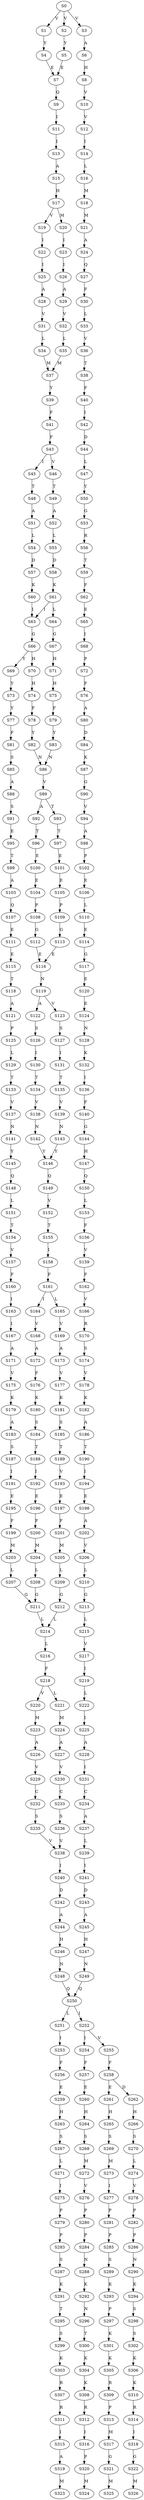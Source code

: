 strict digraph  {
	S0 -> S1 [ label = V ];
	S0 -> S2 [ label = V ];
	S0 -> S3 [ label = V ];
	S1 -> S4 [ label = Y ];
	S2 -> S5 [ label = Y ];
	S3 -> S6 [ label = A ];
	S4 -> S7 [ label = E ];
	S5 -> S7 [ label = E ];
	S6 -> S8 [ label = H ];
	S7 -> S9 [ label = Q ];
	S8 -> S10 [ label = V ];
	S9 -> S11 [ label = I ];
	S10 -> S12 [ label = V ];
	S11 -> S13 [ label = I ];
	S12 -> S14 [ label = I ];
	S13 -> S15 [ label = A ];
	S14 -> S16 [ label = L ];
	S15 -> S17 [ label = H ];
	S16 -> S18 [ label = M ];
	S17 -> S19 [ label = V ];
	S17 -> S20 [ label = M ];
	S18 -> S21 [ label = M ];
	S19 -> S22 [ label = I ];
	S20 -> S23 [ label = I ];
	S21 -> S24 [ label = A ];
	S22 -> S25 [ label = I ];
	S23 -> S26 [ label = I ];
	S24 -> S27 [ label = Q ];
	S25 -> S28 [ label = A ];
	S26 -> S29 [ label = A ];
	S27 -> S30 [ label = F ];
	S28 -> S31 [ label = V ];
	S29 -> S32 [ label = V ];
	S30 -> S33 [ label = L ];
	S31 -> S34 [ label = L ];
	S32 -> S35 [ label = L ];
	S33 -> S36 [ label = V ];
	S34 -> S37 [ label = M ];
	S35 -> S37 [ label = M ];
	S36 -> S38 [ label = T ];
	S37 -> S39 [ label = Y ];
	S38 -> S40 [ label = F ];
	S39 -> S41 [ label = F ];
	S40 -> S42 [ label = I ];
	S41 -> S43 [ label = F ];
	S42 -> S44 [ label = D ];
	S43 -> S45 [ label = I ];
	S43 -> S46 [ label = V ];
	S44 -> S47 [ label = L ];
	S45 -> S48 [ label = T ];
	S46 -> S49 [ label = T ];
	S47 -> S50 [ label = Y ];
	S48 -> S51 [ label = A ];
	S49 -> S52 [ label = A ];
	S50 -> S53 [ label = G ];
	S51 -> S54 [ label = L ];
	S52 -> S55 [ label = L ];
	S53 -> S56 [ label = R ];
	S54 -> S57 [ label = D ];
	S55 -> S58 [ label = D ];
	S56 -> S59 [ label = T ];
	S57 -> S60 [ label = K ];
	S58 -> S61 [ label = K ];
	S59 -> S62 [ label = F ];
	S60 -> S63 [ label = I ];
	S61 -> S63 [ label = I ];
	S61 -> S64 [ label = L ];
	S62 -> S65 [ label = E ];
	S63 -> S66 [ label = G ];
	S64 -> S67 [ label = G ];
	S65 -> S68 [ label = I ];
	S66 -> S69 [ label = Y ];
	S66 -> S70 [ label = H ];
	S67 -> S71 [ label = H ];
	S68 -> S72 [ label = P ];
	S69 -> S73 [ label = Y ];
	S70 -> S74 [ label = H ];
	S71 -> S75 [ label = H ];
	S72 -> S76 [ label = F ];
	S73 -> S77 [ label = Y ];
	S74 -> S78 [ label = F ];
	S75 -> S79 [ label = F ];
	S76 -> S80 [ label = A ];
	S77 -> S81 [ label = F ];
	S78 -> S82 [ label = Y ];
	S79 -> S83 [ label = Y ];
	S80 -> S84 [ label = D ];
	S81 -> S85 [ label = S ];
	S82 -> S86 [ label = N ];
	S83 -> S86 [ label = N ];
	S84 -> S87 [ label = K ];
	S85 -> S88 [ label = A ];
	S86 -> S89 [ label = V ];
	S87 -> S90 [ label = G ];
	S88 -> S91 [ label = S ];
	S89 -> S92 [ label = A ];
	S89 -> S93 [ label = T ];
	S90 -> S94 [ label = V ];
	S91 -> S95 [ label = E ];
	S92 -> S96 [ label = T ];
	S93 -> S97 [ label = T ];
	S94 -> S98 [ label = A ];
	S95 -> S99 [ label = T ];
	S96 -> S100 [ label = E ];
	S97 -> S101 [ label = E ];
	S98 -> S102 [ label = P ];
	S99 -> S103 [ label = A ];
	S100 -> S104 [ label = E ];
	S101 -> S105 [ label = E ];
	S102 -> S106 [ label = E ];
	S103 -> S107 [ label = Q ];
	S104 -> S108 [ label = P ];
	S105 -> S109 [ label = P ];
	S106 -> S110 [ label = L ];
	S107 -> S111 [ label = E ];
	S108 -> S112 [ label = G ];
	S109 -> S113 [ label = G ];
	S110 -> S114 [ label = E ];
	S111 -> S115 [ label = E ];
	S112 -> S116 [ label = E ];
	S113 -> S116 [ label = E ];
	S114 -> S117 [ label = G ];
	S115 -> S118 [ label = T ];
	S116 -> S119 [ label = N ];
	S117 -> S120 [ label = E ];
	S118 -> S121 [ label = A ];
	S119 -> S122 [ label = A ];
	S119 -> S123 [ label = V ];
	S120 -> S124 [ label = E ];
	S121 -> S125 [ label = P ];
	S122 -> S126 [ label = S ];
	S123 -> S127 [ label = S ];
	S124 -> S128 [ label = N ];
	S125 -> S129 [ label = L ];
	S126 -> S130 [ label = I ];
	S127 -> S131 [ label = I ];
	S128 -> S132 [ label = K ];
	S129 -> S133 [ label = T ];
	S130 -> S134 [ label = T ];
	S131 -> S135 [ label = T ];
	S132 -> S136 [ label = I ];
	S133 -> S137 [ label = V ];
	S134 -> S138 [ label = V ];
	S135 -> S139 [ label = V ];
	S136 -> S140 [ label = F ];
	S137 -> S141 [ label = N ];
	S138 -> S142 [ label = N ];
	S139 -> S143 [ label = N ];
	S140 -> S144 [ label = G ];
	S141 -> S145 [ label = Y ];
	S142 -> S146 [ label = Y ];
	S143 -> S146 [ label = Y ];
	S144 -> S147 [ label = H ];
	S145 -> S148 [ label = Q ];
	S146 -> S149 [ label = Q ];
	S147 -> S150 [ label = Q ];
	S148 -> S151 [ label = L ];
	S149 -> S152 [ label = V ];
	S150 -> S153 [ label = L ];
	S151 -> S154 [ label = T ];
	S152 -> S155 [ label = T ];
	S153 -> S156 [ label = F ];
	S154 -> S157 [ label = V ];
	S155 -> S158 [ label = I ];
	S156 -> S159 [ label = V ];
	S157 -> S160 [ label = F ];
	S158 -> S161 [ label = F ];
	S159 -> S162 [ label = F ];
	S160 -> S163 [ label = I ];
	S161 -> S164 [ label = I ];
	S161 -> S165 [ label = L ];
	S162 -> S166 [ label = V ];
	S163 -> S167 [ label = I ];
	S164 -> S168 [ label = V ];
	S165 -> S169 [ label = V ];
	S166 -> S170 [ label = R ];
	S167 -> S171 [ label = A ];
	S168 -> S172 [ label = A ];
	S169 -> S173 [ label = A ];
	S170 -> S174 [ label = S ];
	S171 -> S175 [ label = V ];
	S172 -> S176 [ label = F ];
	S173 -> S177 [ label = V ];
	S174 -> S178 [ label = V ];
	S175 -> S179 [ label = K ];
	S176 -> S180 [ label = K ];
	S177 -> S181 [ label = K ];
	S178 -> S182 [ label = K ];
	S179 -> S183 [ label = A ];
	S180 -> S184 [ label = S ];
	S181 -> S185 [ label = S ];
	S182 -> S186 [ label = A ];
	S183 -> S187 [ label = S ];
	S184 -> S188 [ label = T ];
	S185 -> S189 [ label = T ];
	S186 -> S190 [ label = T ];
	S187 -> S191 [ label = I ];
	S188 -> S192 [ label = I ];
	S189 -> S193 [ label = V ];
	S190 -> S194 [ label = I ];
	S191 -> S195 [ label = E ];
	S192 -> S196 [ label = E ];
	S193 -> S197 [ label = E ];
	S194 -> S198 [ label = E ];
	S195 -> S199 [ label = F ];
	S196 -> S200 [ label = F ];
	S197 -> S201 [ label = F ];
	S198 -> S202 [ label = A ];
	S199 -> S203 [ label = M ];
	S200 -> S204 [ label = M ];
	S201 -> S205 [ label = M ];
	S202 -> S206 [ label = V ];
	S203 -> S207 [ label = L ];
	S204 -> S208 [ label = L ];
	S205 -> S209 [ label = L ];
	S206 -> S210 [ label = L ];
	S207 -> S211 [ label = G ];
	S208 -> S211 [ label = G ];
	S209 -> S212 [ label = G ];
	S210 -> S213 [ label = G ];
	S211 -> S214 [ label = L ];
	S212 -> S214 [ label = L ];
	S213 -> S215 [ label = L ];
	S214 -> S216 [ label = L ];
	S215 -> S217 [ label = V ];
	S216 -> S218 [ label = F ];
	S217 -> S219 [ label = I ];
	S218 -> S220 [ label = V ];
	S218 -> S221 [ label = L ];
	S219 -> S222 [ label = L ];
	S220 -> S223 [ label = M ];
	S221 -> S224 [ label = M ];
	S222 -> S225 [ label = I ];
	S223 -> S226 [ label = A ];
	S224 -> S227 [ label = A ];
	S225 -> S228 [ label = A ];
	S226 -> S229 [ label = V ];
	S227 -> S230 [ label = V ];
	S228 -> S231 [ label = I ];
	S229 -> S232 [ label = C ];
	S230 -> S233 [ label = C ];
	S231 -> S234 [ label = C ];
	S232 -> S235 [ label = S ];
	S233 -> S236 [ label = S ];
	S234 -> S237 [ label = A ];
	S235 -> S238 [ label = V ];
	S236 -> S238 [ label = V ];
	S237 -> S239 [ label = L ];
	S238 -> S240 [ label = I ];
	S239 -> S241 [ label = I ];
	S240 -> S242 [ label = D ];
	S241 -> S243 [ label = D ];
	S242 -> S244 [ label = A ];
	S243 -> S245 [ label = A ];
	S244 -> S246 [ label = H ];
	S245 -> S247 [ label = H ];
	S246 -> S248 [ label = N ];
	S247 -> S249 [ label = N ];
	S248 -> S250 [ label = Q ];
	S249 -> S250 [ label = Q ];
	S250 -> S251 [ label = L ];
	S250 -> S252 [ label = I ];
	S251 -> S253 [ label = I ];
	S252 -> S254 [ label = I ];
	S252 -> S255 [ label = V ];
	S253 -> S256 [ label = F ];
	S254 -> S257 [ label = F ];
	S255 -> S258 [ label = F ];
	S256 -> S259 [ label = E ];
	S257 -> S260 [ label = E ];
	S258 -> S261 [ label = E ];
	S258 -> S262 [ label = D ];
	S259 -> S263 [ label = H ];
	S260 -> S264 [ label = H ];
	S261 -> S265 [ label = H ];
	S262 -> S266 [ label = H ];
	S263 -> S267 [ label = S ];
	S264 -> S268 [ label = S ];
	S265 -> S269 [ label = S ];
	S266 -> S270 [ label = S ];
	S267 -> S271 [ label = L ];
	S268 -> S272 [ label = M ];
	S269 -> S273 [ label = M ];
	S270 -> S274 [ label = L ];
	S271 -> S275 [ label = I ];
	S272 -> S276 [ label = V ];
	S273 -> S277 [ label = I ];
	S274 -> S278 [ label = V ];
	S275 -> S279 [ label = P ];
	S276 -> S280 [ label = P ];
	S277 -> S281 [ label = P ];
	S278 -> S282 [ label = P ];
	S279 -> S283 [ label = P ];
	S280 -> S284 [ label = P ];
	S281 -> S285 [ label = P ];
	S282 -> S286 [ label = P ];
	S283 -> S287 [ label = S ];
	S284 -> S288 [ label = N ];
	S285 -> S289 [ label = S ];
	S286 -> S290 [ label = N ];
	S287 -> S291 [ label = K ];
	S288 -> S292 [ label = K ];
	S289 -> S293 [ label = K ];
	S290 -> S294 [ label = K ];
	S291 -> S295 [ label = T ];
	S292 -> S296 [ label = N ];
	S293 -> S297 [ label = P ];
	S294 -> S298 [ label = S ];
	S295 -> S299 [ label = S ];
	S296 -> S300 [ label = T ];
	S297 -> S301 [ label = K ];
	S298 -> S302 [ label = S ];
	S299 -> S303 [ label = K ];
	S300 -> S304 [ label = K ];
	S301 -> S305 [ label = K ];
	S302 -> S306 [ label = K ];
	S303 -> S307 [ label = R ];
	S304 -> S308 [ label = K ];
	S305 -> S309 [ label = R ];
	S306 -> S310 [ label = K ];
	S307 -> S311 [ label = R ];
	S308 -> S312 [ label = R ];
	S309 -> S313 [ label = P ];
	S310 -> S314 [ label = R ];
	S311 -> S315 [ label = I ];
	S312 -> S316 [ label = I ];
	S313 -> S317 [ label = M ];
	S314 -> S318 [ label = I ];
	S315 -> S319 [ label = A ];
	S316 -> S320 [ label = P ];
	S317 -> S321 [ label = G ];
	S318 -> S322 [ label = G ];
	S319 -> S323 [ label = M ];
	S320 -> S324 [ label = M ];
	S321 -> S325 [ label = M ];
	S322 -> S326 [ label = M ];
}
